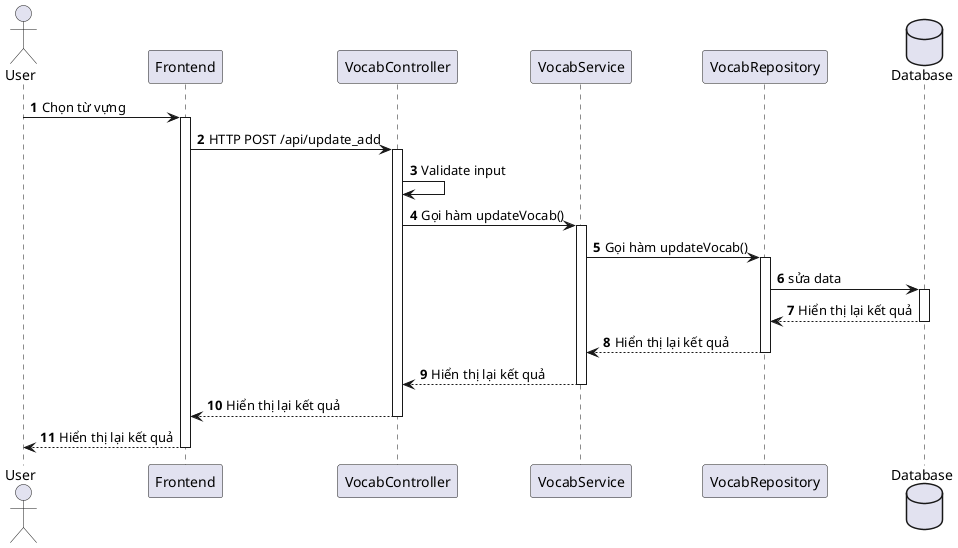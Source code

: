 @startuml
'https://plantuml.com/sequence-diagram

autonumber

actor User
participant "Frontend" as Frontend
participant "VocabController" as Controller
participant "VocabService" as Service
participant "VocabRepository" as Repository
database Database

autonumber
User -> Frontend++: Chọn từ vựng

Frontend -> Controller++: HTTP POST /api/update_add
Controller -> Controller: Validate input

Controller -> Service++: Gọi hàm updateVocab()
Service -> Repository++: Gọi hàm updateVocab()
Repository -> Database++: sửa data
Database --> Repository--: Hiển thị lại kết quả
Repository --> Service--: Hiển thị lại kết quả
Service --> Controller--: Hiển thị lại kết quả
Controller --> Frontend--: Hiển thị lại kết quả
Frontend --> User--: Hiển thị lại kết quả

@enduml